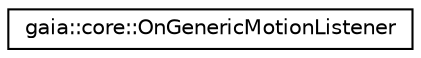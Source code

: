 digraph G
{
  edge [fontname="Helvetica",fontsize="10",labelfontname="Helvetica",labelfontsize="10"];
  node [fontname="Helvetica",fontsize="10",shape=record];
  rankdir=LR;
  Node1 [label="gaia::core::OnGenericMotionListener",height=0.2,width=0.4,color="black", fillcolor="white", style="filled",URL="$dc/d8d/classgaia_1_1core_1_1_on_generic_motion_listener.html",tooltip="A callback to be invoked when a generic motion event is dispatched."];
}
